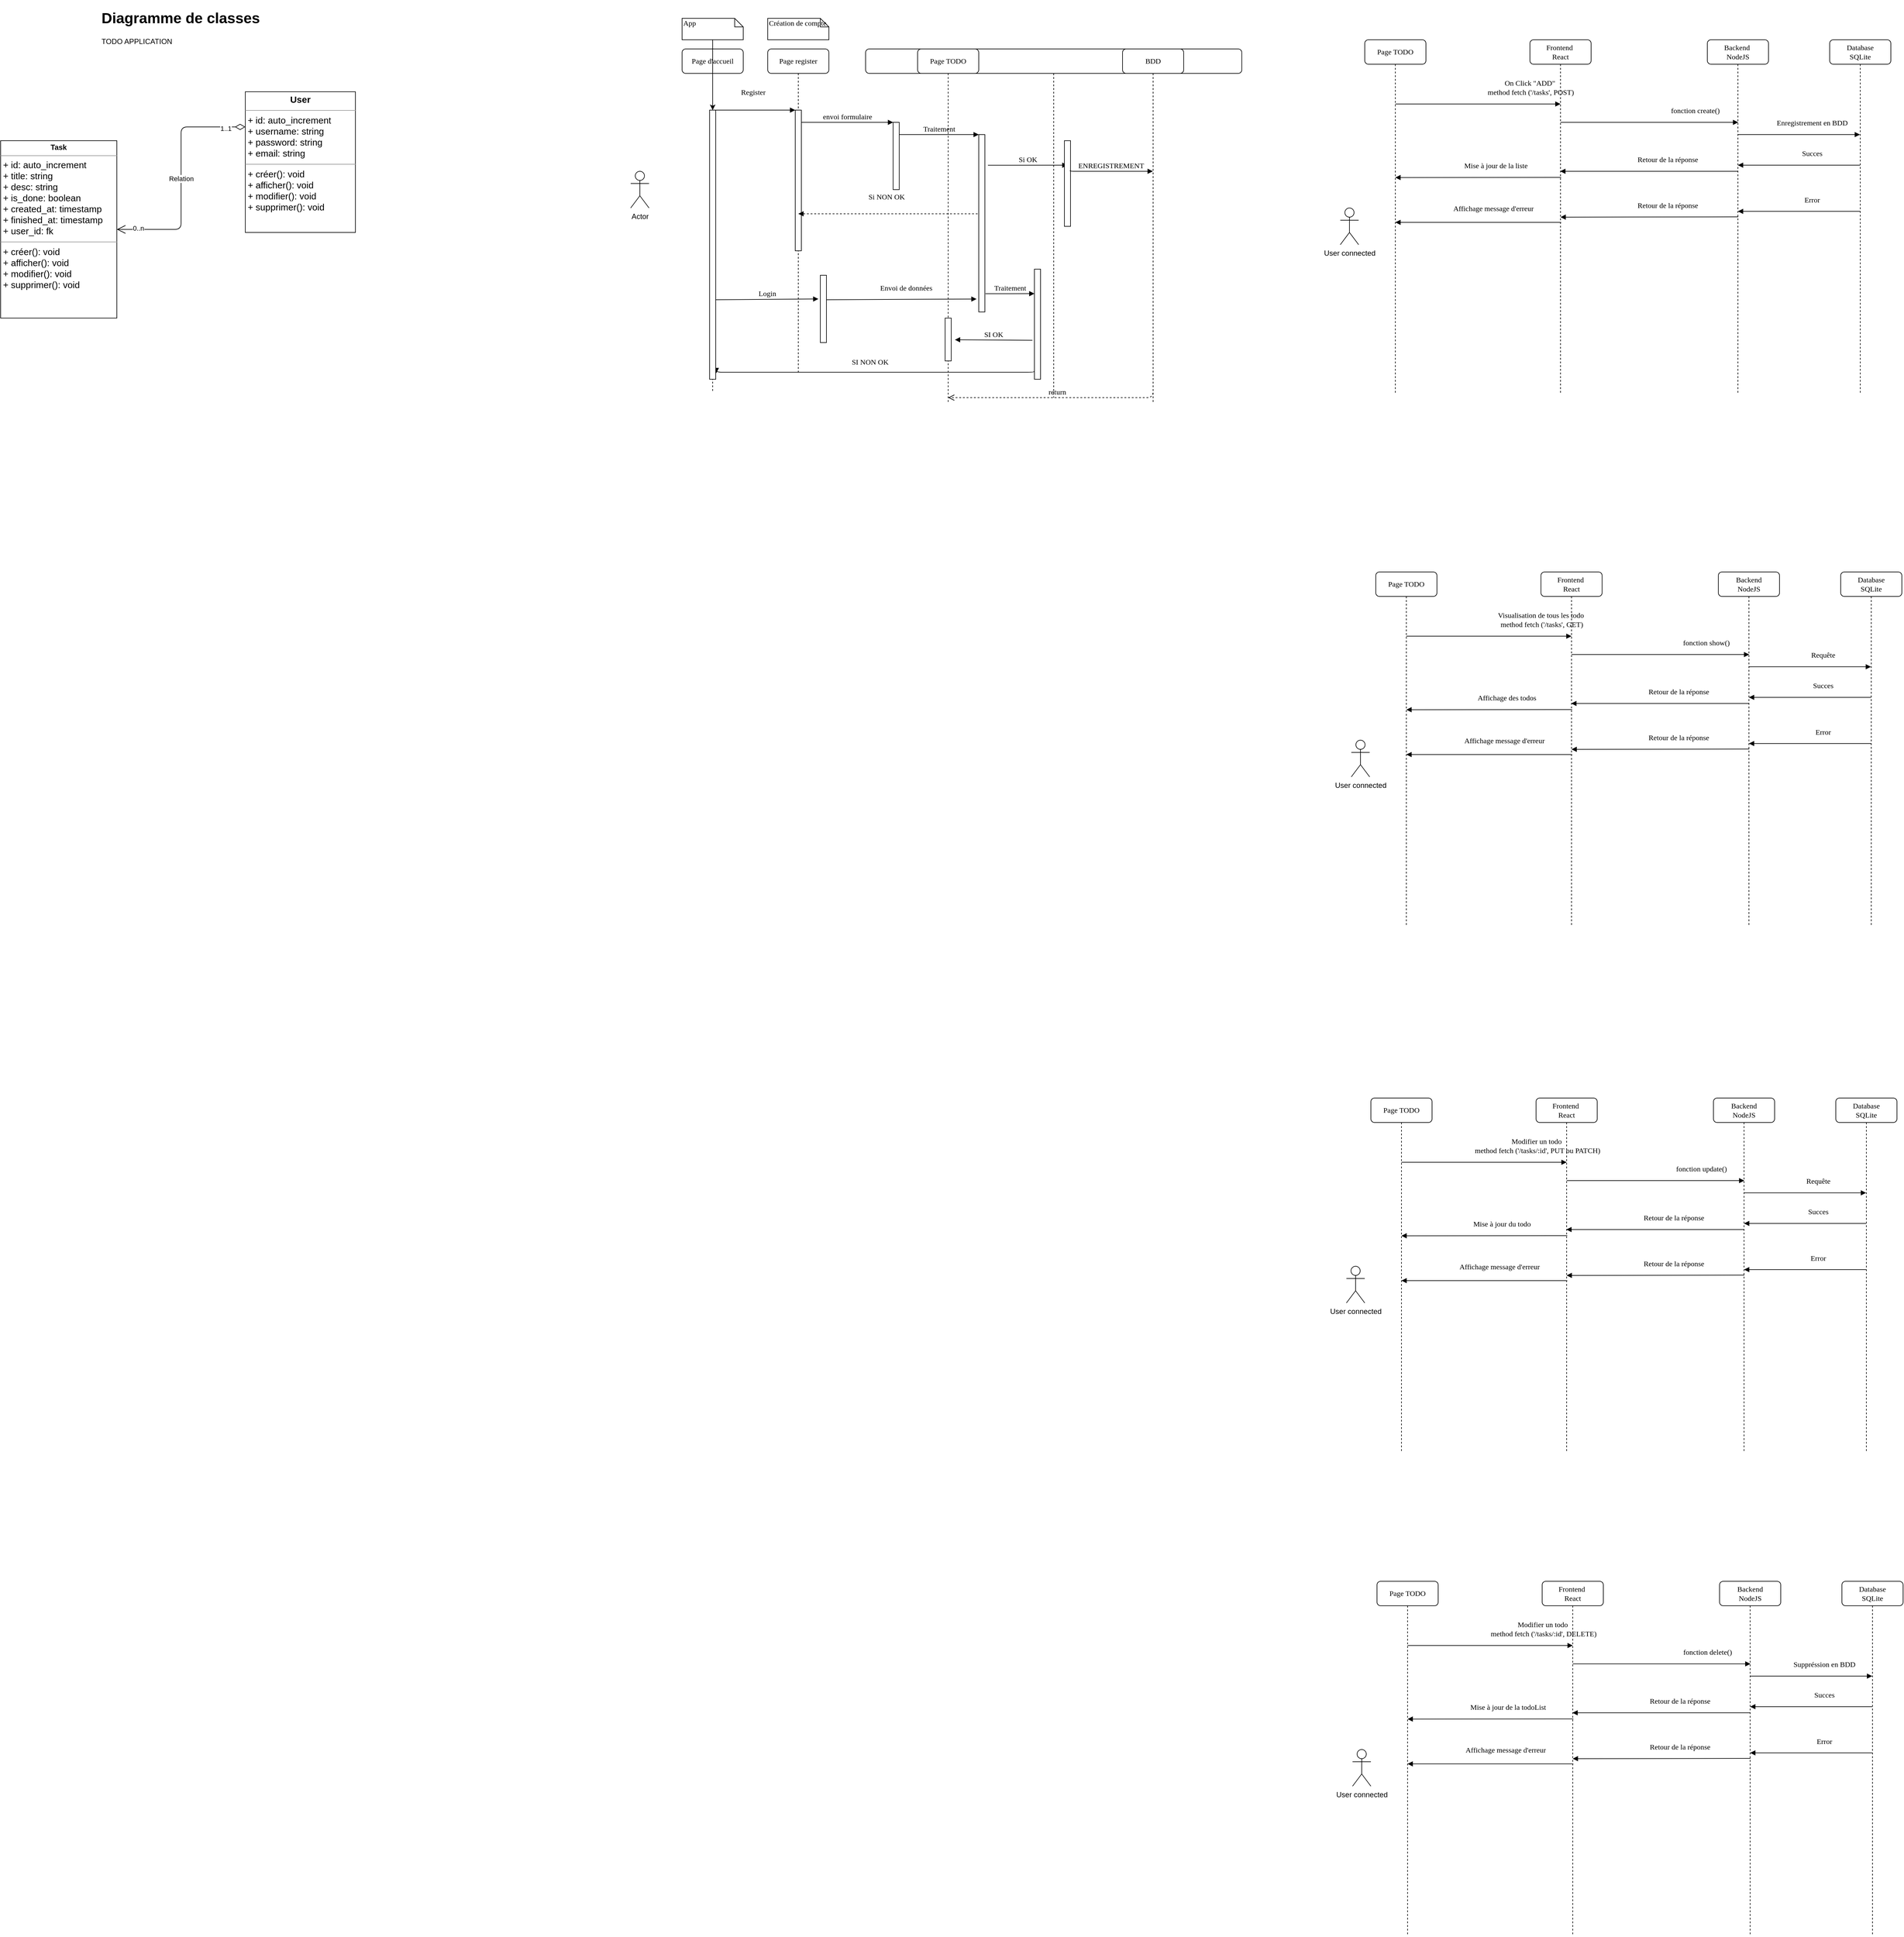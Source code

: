 <mxfile version="24.6.4" type="device">
  <diagram id="C5RBs43oDa-KdzZeNtuy" name="Page-1">
    <mxGraphModel dx="1485" dy="1099" grid="1" gridSize="10" guides="1" tooltips="1" connect="1" arrows="1" fold="1" page="1" pageScale="1" pageWidth="1169" pageHeight="827" math="0" shadow="0">
      <root>
        <mxCell id="WIyWlLk6GJQsqaUBKTNV-0" />
        <mxCell id="WIyWlLk6GJQsqaUBKTNV-1" parent="WIyWlLk6GJQsqaUBKTNV-0" />
        <mxCell id="wbRDAzE1RIUsLvNWZTxg-7" value="&lt;p style=&quot;margin: 0px ; margin-top: 4px ; text-align: center&quot;&gt;&lt;b&gt;Task&lt;/b&gt;&lt;/p&gt;&lt;hr size=&quot;1&quot;&gt;&lt;p style=&quot;margin: 0px 0px 0px 4px; font-size: 15px;&quot;&gt;&lt;font style=&quot;font-size: 15px;&quot;&gt;+ id: auto_increment&lt;/font&gt;&lt;/p&gt;&lt;p style=&quot;margin: 0px 0px 0px 4px; font-size: 15px;&quot;&gt;&lt;font style=&quot;font-size: 15px;&quot;&gt;+ title: string&lt;/font&gt;&lt;/p&gt;&lt;p style=&quot;margin: 0px 0px 0px 4px; font-size: 15px;&quot;&gt;&lt;font style=&quot;font-size: 15px;&quot;&gt;+ desc: string&lt;/font&gt;&lt;/p&gt;&lt;p style=&quot;margin: 0px 0px 0px 4px; font-size: 15px;&quot;&gt;&lt;font style=&quot;font-size: 15px;&quot;&gt;+ is_done: boolean&lt;/font&gt;&lt;/p&gt;&lt;p style=&quot;margin: 0px 0px 0px 4px; font-size: 15px;&quot;&gt;&lt;font style=&quot;font-size: 15px;&quot;&gt;+ created_at: timestamp&lt;/font&gt;&lt;/p&gt;&lt;p style=&quot;margin: 0px 0px 0px 4px; font-size: 15px;&quot;&gt;&lt;font style=&quot;font-size: 15px;&quot;&gt;+ finished_at: timestamp&lt;/font&gt;&lt;/p&gt;&lt;p style=&quot;margin: 0px 0px 0px 4px; font-size: 15px;&quot;&gt;&lt;font style=&quot;font-size: 15px;&quot;&gt;+ user_id: fk&amp;nbsp;&lt;/font&gt;&lt;/p&gt;&lt;hr style=&quot;font-size: 15px;&quot; size=&quot;1&quot;&gt;&lt;p style=&quot;margin: 0px 0px 0px 4px; font-size: 15px;&quot;&gt;&lt;font style=&quot;font-size: 15px;&quot;&gt;+ créer(): void&lt;/font&gt;&lt;/p&gt;&lt;p style=&quot;margin: 0px 0px 0px 4px; font-size: 15px;&quot;&gt;&lt;font style=&quot;font-size: 15px;&quot;&gt;+ afficher(): void&lt;/font&gt;&lt;/p&gt;&lt;p style=&quot;margin: 0px 0px 0px 4px; font-size: 15px;&quot;&gt;&lt;font style=&quot;font-size: 15px;&quot;&gt;+ modifier(): void&lt;/font&gt;&lt;/p&gt;&lt;p style=&quot;margin: 0px 0px 0px 4px; font-size: 15px;&quot;&gt;&lt;font style=&quot;font-size: 15px;&quot;&gt;+ supprimer(): void&lt;/font&gt;&lt;/p&gt;" style="verticalAlign=top;align=left;overflow=fill;fontSize=12;fontFamily=Helvetica;html=1;" parent="WIyWlLk6GJQsqaUBKTNV-1" vertex="1">
          <mxGeometry x="200" y="240" width="190" height="290" as="geometry" />
        </mxCell>
        <mxCell id="wbRDAzE1RIUsLvNWZTxg-8" value="&lt;p style=&quot;margin: 4px 0px 0px; text-align: center; font-size: 15px;&quot;&gt;&lt;b style=&quot;&quot;&gt;&lt;font style=&quot;font-size: 15px;&quot;&gt;User&lt;/font&gt;&lt;/b&gt;&lt;/p&gt;&lt;hr style=&quot;font-size: 15px;&quot; size=&quot;1&quot;&gt;&lt;p style=&quot;margin: 0px 0px 0px 4px; font-size: 15px;&quot;&gt;&lt;font style=&quot;font-size: 15px;&quot;&gt;+ id: auto_increment&lt;/font&gt;&lt;/p&gt;&lt;p style=&quot;margin: 0px 0px 0px 4px; font-size: 15px;&quot;&gt;&lt;font style=&quot;font-size: 15px;&quot;&gt;+ username: string&lt;/font&gt;&lt;/p&gt;&lt;p style=&quot;margin: 0px 0px 0px 4px; font-size: 15px;&quot;&gt;&lt;font style=&quot;font-size: 15px;&quot;&gt;+ password: string&lt;/font&gt;&lt;/p&gt;&lt;p style=&quot;margin: 0px 0px 0px 4px; font-size: 15px;&quot;&gt;&lt;font style=&quot;font-size: 15px;&quot;&gt;+ email: string&lt;/font&gt;&lt;/p&gt;&lt;hr style=&quot;font-size: 15px;&quot; size=&quot;1&quot;&gt;&lt;p style=&quot;margin: 0px 0px 0px 4px; font-size: 15px;&quot;&gt;&lt;font style=&quot;font-size: 15px;&quot;&gt;+ créer(): void&lt;/font&gt;&lt;/p&gt;&lt;p style=&quot;margin: 0px 0px 0px 4px; font-size: 15px;&quot;&gt;&lt;font style=&quot;font-size: 15px;&quot;&gt;+ afficher(): void&lt;/font&gt;&lt;/p&gt;&lt;p style=&quot;margin: 0px 0px 0px 4px; font-size: 15px;&quot;&gt;&lt;font style=&quot;font-size: 15px;&quot;&gt;+ modifier(): void&lt;/font&gt;&lt;/p&gt;&lt;p style=&quot;margin: 0px 0px 0px 4px; font-size: 15px;&quot;&gt;&lt;font style=&quot;font-size: 15px;&quot;&gt;+ supprimer(): void&lt;/font&gt;&lt;/p&gt;" style="verticalAlign=top;align=left;overflow=fill;fontSize=12;fontFamily=Helvetica;html=1;" parent="WIyWlLk6GJQsqaUBKTNV-1" vertex="1">
          <mxGeometry x="600" y="160" width="180" height="230" as="geometry" />
        </mxCell>
        <mxCell id="wbRDAzE1RIUsLvNWZTxg-13" value="Relation" style="endArrow=open;html=1;endSize=12;startArrow=diamondThin;startSize=14;startFill=0;edgeStyle=orthogonalEdgeStyle;entryX=1;entryY=0.5;entryDx=0;entryDy=0;exitX=0;exitY=0.25;exitDx=0;exitDy=0;" parent="WIyWlLk6GJQsqaUBKTNV-1" source="wbRDAzE1RIUsLvNWZTxg-8" target="wbRDAzE1RIUsLvNWZTxg-7" edge="1">
          <mxGeometry relative="1" as="geometry">
            <mxPoint x="560" y="370" as="sourcePoint" />
            <mxPoint x="400" y="370" as="targetPoint" />
          </mxGeometry>
        </mxCell>
        <mxCell id="wbRDAzE1RIUsLvNWZTxg-16" value="1..1" style="edgeLabel;html=1;align=center;verticalAlign=middle;resizable=0;points=[];" parent="wbRDAzE1RIUsLvNWZTxg-13" vertex="1" connectable="0">
          <mxGeometry x="-0.831" y="2" relative="1" as="geometry">
            <mxPoint as="offset" />
          </mxGeometry>
        </mxCell>
        <mxCell id="wbRDAzE1RIUsLvNWZTxg-18" value="0..n" style="edgeLabel;html=1;align=center;verticalAlign=middle;resizable=0;points=[];" parent="wbRDAzE1RIUsLvNWZTxg-13" vertex="1" connectable="0">
          <mxGeometry x="0.82" y="-2" relative="1" as="geometry">
            <mxPoint x="1" as="offset" />
          </mxGeometry>
        </mxCell>
        <mxCell id="wbRDAzE1RIUsLvNWZTxg-19" value="&lt;h1&gt;Diagramme de classes&lt;/h1&gt;&lt;div&gt;TODO APPLICATION&lt;/div&gt;" style="text;html=1;strokeColor=none;fillColor=none;spacing=5;spacingTop=-20;whiteSpace=wrap;overflow=hidden;rounded=0;" parent="WIyWlLk6GJQsqaUBKTNV-1" vertex="1">
          <mxGeometry x="360" y="20" width="320" height="120" as="geometry" />
        </mxCell>
        <mxCell id="bOofOLluuB5Por4DMkl8-38" value="Actor" style="shape=umlActor;verticalLabelPosition=bottom;verticalAlign=top;html=1;outlineConnect=0;" vertex="1" parent="WIyWlLk6GJQsqaUBKTNV-1">
          <mxGeometry x="1230" y="290" width="30" height="60" as="geometry" />
        </mxCell>
        <mxCell id="bOofOLluuB5Por4DMkl8-39" value="Page register" style="shape=umlLifeline;perimeter=lifelinePerimeter;whiteSpace=wrap;html=1;container=1;collapsible=0;recursiveResize=0;outlineConnect=0;rounded=1;shadow=0;comic=0;labelBackgroundColor=none;strokeWidth=1;fontFamily=Verdana;fontSize=12;align=center;" vertex="1" parent="WIyWlLk6GJQsqaUBKTNV-1">
          <mxGeometry x="1454" y="90" width="100" height="530" as="geometry" />
        </mxCell>
        <mxCell id="bOofOLluuB5Por4DMkl8-40" value="" style="html=1;points=[];perimeter=orthogonalPerimeter;rounded=0;shadow=0;comic=0;labelBackgroundColor=none;strokeWidth=1;fontFamily=Verdana;fontSize=12;align=center;" vertex="1" parent="bOofOLluuB5Por4DMkl8-39">
          <mxGeometry x="45" y="100" width="10" height="230" as="geometry" />
        </mxCell>
        <mxCell id="CUN27meOXo0ZbzrGyTi9-72" value="" style="html=1;points=[];perimeter=orthogonalPerimeter;rounded=0;shadow=0;comic=0;labelBackgroundColor=none;strokeWidth=1;fontFamily=Verdana;fontSize=12;align=center;" vertex="1" parent="bOofOLluuB5Por4DMkl8-39">
          <mxGeometry x="86" y="370" width="10" height="110" as="geometry" />
        </mxCell>
        <mxCell id="bOofOLluuB5Por4DMkl8-41" value="" style="shape=umlLifeline;perimeter=lifelinePerimeter;whiteSpace=wrap;html=1;container=1;collapsible=0;recursiveResize=0;outlineConnect=0;rounded=1;shadow=0;comic=0;labelBackgroundColor=none;strokeWidth=1;fontFamily=Verdana;fontSize=12;align=center;movable=1;resizable=1;rotatable=1;deletable=1;editable=1;locked=0;connectable=1;" vertex="1" parent="WIyWlLk6GJQsqaUBKTNV-1">
          <mxGeometry x="1614" y="90" width="615" height="570" as="geometry" />
        </mxCell>
        <mxCell id="bOofOLluuB5Por4DMkl8-42" value="" style="html=1;points=[];perimeter=orthogonalPerimeter;rounded=0;shadow=0;comic=0;labelBackgroundColor=none;strokeWidth=1;fontFamily=Verdana;fontSize=12;align=center;" vertex="1" parent="bOofOLluuB5Por4DMkl8-41">
          <mxGeometry x="45" y="120" width="10" height="110" as="geometry" />
        </mxCell>
        <mxCell id="bOofOLluuB5Por4DMkl8-55" value="Login" style="html=1;verticalAlign=bottom;endArrow=block;labelBackgroundColor=none;fontFamily=Verdana;fontSize=12;entryX=-0.314;entryY=0.352;entryDx=0;entryDy=0;entryPerimeter=0;" edge="1" parent="bOofOLluuB5Por4DMkl8-41" target="CUN27meOXo0ZbzrGyTi9-72">
          <mxGeometry relative="1" as="geometry">
            <mxPoint x="-245" y="410" as="sourcePoint" />
            <mxPoint x="-124" y="410" as="targetPoint" />
          </mxGeometry>
        </mxCell>
        <mxCell id="bOofOLluuB5Por4DMkl8-61" value="return" style="html=1;verticalAlign=bottom;endArrow=open;dashed=1;endSize=8;labelBackgroundColor=none;fontFamily=Verdana;fontSize=12;edgeStyle=elbowEdgeStyle;elbow=vertical;" edge="1" parent="bOofOLluuB5Por4DMkl8-41" target="bOofOLluuB5Por4DMkl8-43">
          <mxGeometry relative="1" as="geometry">
            <mxPoint x="-245" y="570" as="targetPoint" />
            <Array as="points">
              <mxPoint x="170" y="570" />
            </Array>
            <mxPoint x="470.0" y="550" as="sourcePoint" />
          </mxGeometry>
        </mxCell>
        <mxCell id="bOofOLluuB5Por4DMkl8-52" value="Si OK" style="html=1;verticalAlign=bottom;endArrow=block;entryX=0;entryY=0;labelBackgroundColor=none;fontFamily=Verdana;fontSize=12;edgeStyle=elbowEdgeStyle;elbow=vertical;" edge="1" parent="bOofOLluuB5Por4DMkl8-41">
          <mxGeometry relative="1" as="geometry">
            <mxPoint x="200" y="190.143" as="sourcePoint" />
            <mxPoint x="330" y="190.0" as="targetPoint" />
          </mxGeometry>
        </mxCell>
        <mxCell id="CUN27meOXo0ZbzrGyTi9-71" value="Si NON OK" style="html=1;verticalAlign=bottom;endArrow=none;entryX=0;entryY=0;labelBackgroundColor=none;fontFamily=Verdana;fontSize=12;edgeStyle=elbowEdgeStyle;elbow=vertical;endFill=0;startArrow=block;startFill=1;movable=1;resizable=1;rotatable=1;deletable=1;editable=1;locked=0;connectable=1;dashed=1;" edge="1" parent="bOofOLluuB5Por4DMkl8-41" source="bOofOLluuB5Por4DMkl8-39">
          <mxGeometry x="-0.06" y="19" relative="1" as="geometry">
            <mxPoint x="65" y="269.433" as="sourcePoint" />
            <mxPoint x="195" y="269.29" as="targetPoint" />
            <mxPoint as="offset" />
          </mxGeometry>
        </mxCell>
        <mxCell id="bOofOLluuB5Por4DMkl8-43" value="Page TODO" style="shape=umlLifeline;perimeter=lifelinePerimeter;whiteSpace=wrap;html=1;container=1;collapsible=0;recursiveResize=0;outlineConnect=0;rounded=1;shadow=0;comic=0;labelBackgroundColor=none;strokeWidth=1;fontFamily=Verdana;fontSize=12;align=center;" vertex="1" parent="bOofOLluuB5Por4DMkl8-41">
          <mxGeometry x="85" width="100" height="580" as="geometry" />
        </mxCell>
        <mxCell id="bOofOLluuB5Por4DMkl8-64" value="" style="html=1;points=[];perimeter=orthogonalPerimeter;rounded=0;shadow=0;comic=0;labelBackgroundColor=none;strokeWidth=1;fontFamily=Verdana;fontSize=12;align=center;" vertex="1" parent="bOofOLluuB5Por4DMkl8-43">
          <mxGeometry x="45" y="440" width="10" height="70" as="geometry" />
        </mxCell>
        <mxCell id="CUN27meOXo0ZbzrGyTi9-80" value="SI OK" style="html=1;verticalAlign=bottom;endArrow=none;labelBackgroundColor=none;fontFamily=Verdana;fontSize=12;entryX=-0.335;entryY=0.646;entryDx=0;entryDy=0;entryPerimeter=0;startArrow=block;startFill=1;endFill=0;" edge="1" parent="bOofOLluuB5Por4DMkl8-43" target="CUN27meOXo0ZbzrGyTi9-77">
          <mxGeometry relative="1" as="geometry">
            <mxPoint x="61" y="475.41" as="sourcePoint" />
            <mxPoint x="229" y="474.41" as="targetPoint" />
          </mxGeometry>
        </mxCell>
        <mxCell id="CUN27meOXo0ZbzrGyTi9-76" value="Traitement" style="html=1;verticalAlign=bottom;endArrow=block;labelBackgroundColor=none;fontFamily=Verdana;fontSize=12;edgeStyle=elbowEdgeStyle;elbow=vertical;" edge="1" parent="bOofOLluuB5Por4DMkl8-41">
          <mxGeometry relative="1" as="geometry">
            <mxPoint x="196" y="400.14" as="sourcePoint" />
            <mxPoint x="276" y="400" as="targetPoint" />
          </mxGeometry>
        </mxCell>
        <mxCell id="CUN27meOXo0ZbzrGyTi9-77" value="" style="html=1;points=[];perimeter=orthogonalPerimeter;rounded=0;shadow=0;comic=0;labelBackgroundColor=none;strokeWidth=1;fontFamily=Verdana;fontSize=12;align=center;" vertex="1" parent="bOofOLluuB5Por4DMkl8-41">
          <mxGeometry x="276" y="360" width="10" height="180" as="geometry" />
        </mxCell>
        <mxCell id="CUN27meOXo0ZbzrGyTi9-79" value="SI NON OK" style="html=1;verticalAlign=bottom;endArrow=none;labelBackgroundColor=none;fontFamily=Verdana;fontSize=12;edgeStyle=elbowEdgeStyle;elbow=vertical;startArrow=block;startFill=1;endFill=0;entryX=-0.1;entryY=0.927;entryDx=0;entryDy=0;entryPerimeter=0;" edge="1" parent="bOofOLluuB5Por4DMkl8-41" target="CUN27meOXo0ZbzrGyTi9-77">
          <mxGeometry x="-0.035" y="8" relative="1" as="geometry">
            <mxPoint x="-244" y="530" as="sourcePoint" />
            <mxPoint x="266.68" y="530.14" as="targetPoint" />
            <mxPoint as="offset" />
          </mxGeometry>
        </mxCell>
        <mxCell id="bOofOLluuB5Por4DMkl8-45" value="BDD" style="shape=umlLifeline;perimeter=lifelinePerimeter;whiteSpace=wrap;html=1;container=1;collapsible=0;recursiveResize=0;outlineConnect=0;rounded=1;shadow=0;comic=0;labelBackgroundColor=none;strokeWidth=1;fontFamily=Verdana;fontSize=12;align=center;" vertex="1" parent="WIyWlLk6GJQsqaUBKTNV-1">
          <mxGeometry x="2034" y="90" width="100" height="580" as="geometry" />
        </mxCell>
        <mxCell id="bOofOLluuB5Por4DMkl8-47" value="Page d&#39;accueil" style="shape=umlLifeline;perimeter=lifelinePerimeter;whiteSpace=wrap;html=1;container=1;collapsible=0;recursiveResize=0;outlineConnect=0;rounded=1;shadow=0;comic=0;labelBackgroundColor=none;strokeWidth=1;fontFamily=Verdana;fontSize=12;align=center;" vertex="1" parent="WIyWlLk6GJQsqaUBKTNV-1">
          <mxGeometry x="1314" y="90" width="100" height="560" as="geometry" />
        </mxCell>
        <mxCell id="bOofOLluuB5Por4DMkl8-48" value="" style="html=1;points=[];perimeter=orthogonalPerimeter;rounded=0;shadow=0;comic=0;labelBackgroundColor=none;strokeWidth=1;fontFamily=Verdana;fontSize=12;align=center;" vertex="1" parent="bOofOLluuB5Por4DMkl8-47">
          <mxGeometry x="45" y="100" width="10" height="440" as="geometry" />
        </mxCell>
        <mxCell id="bOofOLluuB5Por4DMkl8-49" value="" style="html=1;points=[];perimeter=orthogonalPerimeter;rounded=0;shadow=0;comic=0;labelBackgroundColor=none;strokeWidth=1;fontFamily=Verdana;fontSize=12;align=center;" vertex="1" parent="WIyWlLk6GJQsqaUBKTNV-1">
          <mxGeometry x="1799" y="230" width="10" height="290" as="geometry" />
        </mxCell>
        <mxCell id="bOofOLluuB5Por4DMkl8-50" value="Traitement" style="html=1;verticalAlign=bottom;endArrow=block;labelBackgroundColor=none;fontFamily=Verdana;fontSize=12;edgeStyle=elbowEdgeStyle;elbow=vertical;" edge="1" parent="WIyWlLk6GJQsqaUBKTNV-1" source="bOofOLluuB5Por4DMkl8-42" target="bOofOLluuB5Por4DMkl8-49">
          <mxGeometry relative="1" as="geometry">
            <mxPoint x="1724" y="230" as="sourcePoint" />
            <Array as="points">
              <mxPoint x="1674" y="230" />
            </Array>
          </mxGeometry>
        </mxCell>
        <mxCell id="bOofOLluuB5Por4DMkl8-51" value="" style="html=1;points=[];perimeter=orthogonalPerimeter;rounded=0;shadow=0;comic=0;labelBackgroundColor=none;strokeWidth=1;fontFamily=Verdana;fontSize=12;align=center;" vertex="1" parent="WIyWlLk6GJQsqaUBKTNV-1">
          <mxGeometry x="1939" y="240" width="10" height="140" as="geometry" />
        </mxCell>
        <mxCell id="bOofOLluuB5Por4DMkl8-62" value="Register" style="html=1;verticalAlign=bottom;endArrow=block;entryX=0;entryY=0;labelBackgroundColor=none;fontFamily=Verdana;fontSize=12;edgeStyle=elbowEdgeStyle;elbow=vertical;" edge="1" parent="WIyWlLk6GJQsqaUBKTNV-1" source="bOofOLluuB5Por4DMkl8-48" target="bOofOLluuB5Por4DMkl8-40">
          <mxGeometry x="-0.061" y="20" relative="1" as="geometry">
            <mxPoint x="1434" y="200" as="sourcePoint" />
            <mxPoint as="offset" />
          </mxGeometry>
        </mxCell>
        <mxCell id="bOofOLluuB5Por4DMkl8-63" value="envoi formulaire" style="html=1;verticalAlign=bottom;endArrow=block;entryX=0;entryY=0;labelBackgroundColor=none;fontFamily=Verdana;fontSize=12;edgeStyle=elbowEdgeStyle;elbow=vertical;" edge="1" parent="WIyWlLk6GJQsqaUBKTNV-1" source="bOofOLluuB5Por4DMkl8-40" target="bOofOLluuB5Por4DMkl8-42">
          <mxGeometry relative="1" as="geometry">
            <mxPoint x="1584" y="210" as="sourcePoint" />
          </mxGeometry>
        </mxCell>
        <mxCell id="bOofOLluuB5Por4DMkl8-77" value="" style="edgeStyle=orthogonalEdgeStyle;rounded=0;orthogonalLoop=1;jettySize=auto;html=1;" edge="1" parent="WIyWlLk6GJQsqaUBKTNV-1" source="bOofOLluuB5Por4DMkl8-69" target="bOofOLluuB5Por4DMkl8-48">
          <mxGeometry relative="1" as="geometry" />
        </mxCell>
        <mxCell id="bOofOLluuB5Por4DMkl8-69" value="App" style="shape=note;whiteSpace=wrap;html=1;size=14;verticalAlign=top;align=left;spacingTop=-6;rounded=0;shadow=0;comic=0;labelBackgroundColor=none;strokeWidth=1;fontFamily=Verdana;fontSize=12" vertex="1" parent="WIyWlLk6GJQsqaUBKTNV-1">
          <mxGeometry x="1314" y="40" width="100" height="35" as="geometry" />
        </mxCell>
        <mxCell id="bOofOLluuB5Por4DMkl8-70" value="Création de compte" style="shape=note;whiteSpace=wrap;html=1;size=14;verticalAlign=top;align=left;spacingTop=-6;rounded=0;shadow=0;comic=0;labelBackgroundColor=none;strokeWidth=1;fontFamily=Verdana;fontSize=12" vertex="1" parent="WIyWlLk6GJQsqaUBKTNV-1">
          <mxGeometry x="1454" y="40" width="100" height="35" as="geometry" />
        </mxCell>
        <mxCell id="CUN27meOXo0ZbzrGyTi9-0" value="User connected" style="shape=umlActor;verticalLabelPosition=bottom;verticalAlign=top;html=1;outlineConnect=0;" vertex="1" parent="WIyWlLk6GJQsqaUBKTNV-1">
          <mxGeometry x="2390" y="350" width="30" height="60" as="geometry" />
        </mxCell>
        <mxCell id="CUN27meOXo0ZbzrGyTi9-1" value="Page TODO" style="shape=umlLifeline;perimeter=lifelinePerimeter;whiteSpace=wrap;html=1;container=1;collapsible=0;recursiveResize=0;outlineConnect=0;rounded=1;shadow=0;comic=0;labelBackgroundColor=none;strokeWidth=1;fontFamily=Verdana;fontSize=12;align=center;" vertex="1" parent="WIyWlLk6GJQsqaUBKTNV-1">
          <mxGeometry x="2430" y="75" width="100" height="580" as="geometry" />
        </mxCell>
        <mxCell id="CUN27meOXo0ZbzrGyTi9-4" value="On Click &quot;ADD&quot;&amp;nbsp;&lt;div&gt;method fetch (&#39;/tasks&#39;, POST)&lt;br&gt;&lt;/div&gt;" style="html=1;verticalAlign=bottom;endArrow=block;labelBackgroundColor=none;fontFamily=Verdana;fontSize=12;edgeStyle=elbowEdgeStyle;elbow=vertical;" edge="1" parent="WIyWlLk6GJQsqaUBKTNV-1" source="CUN27meOXo0ZbzrGyTi9-1">
          <mxGeometry x="0.63" y="10" relative="1" as="geometry">
            <mxPoint x="2520" y="180" as="sourcePoint" />
            <mxPoint x="2750" y="180" as="targetPoint" />
            <mxPoint x="1" as="offset" />
          </mxGeometry>
        </mxCell>
        <mxCell id="CUN27meOXo0ZbzrGyTi9-5" value="Frontend&amp;nbsp;&lt;div&gt;React&lt;/div&gt;" style="shape=umlLifeline;perimeter=lifelinePerimeter;whiteSpace=wrap;html=1;container=1;collapsible=0;recursiveResize=0;outlineConnect=0;rounded=1;shadow=0;comic=0;labelBackgroundColor=none;strokeWidth=1;fontFamily=Verdana;fontSize=12;align=center;" vertex="1" parent="WIyWlLk6GJQsqaUBKTNV-1">
          <mxGeometry x="2700" y="75" width="100" height="580" as="geometry" />
        </mxCell>
        <mxCell id="CUN27meOXo0ZbzrGyTi9-6" value="Backend&amp;nbsp;&lt;div&gt;NodeJS&lt;/div&gt;" style="shape=umlLifeline;perimeter=lifelinePerimeter;whiteSpace=wrap;html=1;container=1;collapsible=0;recursiveResize=0;outlineConnect=0;rounded=1;shadow=0;comic=0;labelBackgroundColor=none;strokeWidth=1;fontFamily=Verdana;fontSize=12;align=center;" vertex="1" parent="WIyWlLk6GJQsqaUBKTNV-1">
          <mxGeometry x="2990" y="75" width="100" height="580" as="geometry" />
        </mxCell>
        <mxCell id="CUN27meOXo0ZbzrGyTi9-9" value="fonction create()" style="html=1;verticalAlign=bottom;endArrow=block;labelBackgroundColor=none;fontFamily=Verdana;fontSize=12;edgeStyle=elbowEdgeStyle;elbow=vertical;" edge="1" parent="WIyWlLk6GJQsqaUBKTNV-1" source="CUN27meOXo0ZbzrGyTi9-5">
          <mxGeometry x="0.515" y="10" relative="1" as="geometry">
            <mxPoint x="2770.5" y="210" as="sourcePoint" />
            <mxPoint x="3040.5" y="210" as="targetPoint" />
            <mxPoint as="offset" />
          </mxGeometry>
        </mxCell>
        <mxCell id="CUN27meOXo0ZbzrGyTi9-10" value="Database&lt;div&gt;SQLite&lt;/div&gt;" style="shape=umlLifeline;perimeter=lifelinePerimeter;whiteSpace=wrap;html=1;container=1;collapsible=0;recursiveResize=0;outlineConnect=0;rounded=1;shadow=0;comic=0;labelBackgroundColor=none;strokeWidth=1;fontFamily=Verdana;fontSize=12;align=center;" vertex="1" parent="WIyWlLk6GJQsqaUBKTNV-1">
          <mxGeometry x="3190" y="75" width="100" height="580" as="geometry" />
        </mxCell>
        <mxCell id="CUN27meOXo0ZbzrGyTi9-12" value="Enregistrement en BDD" style="html=1;verticalAlign=bottom;endArrow=block;labelBackgroundColor=none;fontFamily=Verdana;fontSize=12;edgeStyle=elbowEdgeStyle;elbow=vertical;" edge="1" parent="WIyWlLk6GJQsqaUBKTNV-1" target="CUN27meOXo0ZbzrGyTi9-10">
          <mxGeometry x="0.201" y="10" relative="1" as="geometry">
            <mxPoint x="3040.5" y="230" as="sourcePoint" />
            <mxPoint x="3230" y="230" as="targetPoint" />
            <mxPoint x="1" as="offset" />
          </mxGeometry>
        </mxCell>
        <mxCell id="CUN27meOXo0ZbzrGyTi9-13" value="Succes" style="html=1;verticalAlign=bottom;endArrow=none;labelBackgroundColor=none;fontFamily=Verdana;fontSize=12;edgeStyle=elbowEdgeStyle;elbow=vertical;endFill=0;startArrow=block;startFill=1;" edge="1" parent="WIyWlLk6GJQsqaUBKTNV-1" source="CUN27meOXo0ZbzrGyTi9-6" target="CUN27meOXo0ZbzrGyTi9-10">
          <mxGeometry x="0.201" y="10" relative="1" as="geometry">
            <mxPoint x="3050" y="280" as="sourcePoint" />
            <mxPoint x="3240" y="230" as="targetPoint" />
            <mxPoint x="1" as="offset" />
            <Array as="points">
              <mxPoint x="3115" y="280" />
            </Array>
          </mxGeometry>
        </mxCell>
        <mxCell id="CUN27meOXo0ZbzrGyTi9-14" value="Retour de la réponse" style="html=1;verticalAlign=bottom;endArrow=none;labelBackgroundColor=none;fontFamily=Verdana;fontSize=12;edgeStyle=elbowEdgeStyle;elbow=vertical;endFill=0;startArrow=block;startFill=1;" edge="1" parent="WIyWlLk6GJQsqaUBKTNV-1">
          <mxGeometry x="0.201" y="10" relative="1" as="geometry">
            <mxPoint x="2749.5" y="290" as="sourcePoint" />
            <mxPoint x="3040.5" y="290" as="targetPoint" />
            <mxPoint x="1" as="offset" />
            <Array as="points">
              <mxPoint x="2915.5" y="290" />
            </Array>
          </mxGeometry>
        </mxCell>
        <mxCell id="CUN27meOXo0ZbzrGyTi9-15" value="Mise à jour de la liste" style="html=1;verticalAlign=bottom;endArrow=none;labelBackgroundColor=none;fontFamily=Verdana;fontSize=12;edgeStyle=elbowEdgeStyle;elbow=vertical;endFill=0;startArrow=block;startFill=1;exitX=0.5;exitY=0.44;exitDx=0;exitDy=0;exitPerimeter=0;" edge="1" parent="WIyWlLk6GJQsqaUBKTNV-1">
          <mxGeometry x="0.201" y="10" relative="1" as="geometry">
            <mxPoint x="2480" y="300.2" as="sourcePoint" />
            <mxPoint x="2751" y="300" as="targetPoint" />
            <mxPoint x="1" as="offset" />
            <Array as="points">
              <mxPoint x="2626" y="300" />
            </Array>
          </mxGeometry>
        </mxCell>
        <mxCell id="CUN27meOXo0ZbzrGyTi9-16" value="Error" style="html=1;verticalAlign=bottom;endArrow=none;labelBackgroundColor=none;fontFamily=Verdana;fontSize=12;edgeStyle=elbowEdgeStyle;elbow=vertical;endFill=0;startArrow=block;startFill=1;" edge="1" parent="WIyWlLk6GJQsqaUBKTNV-1">
          <mxGeometry x="0.201" y="10" relative="1" as="geometry">
            <mxPoint x="3040" y="355.5" as="sourcePoint" />
            <mxPoint x="3240" y="355.5" as="targetPoint" />
            <mxPoint x="1" as="offset" />
            <Array as="points">
              <mxPoint x="3115" y="355.5" />
            </Array>
          </mxGeometry>
        </mxCell>
        <mxCell id="CUN27meOXo0ZbzrGyTi9-17" value="Retour de la réponse" style="html=1;verticalAlign=bottom;endArrow=none;labelBackgroundColor=none;fontFamily=Verdana;fontSize=12;edgeStyle=elbowEdgeStyle;elbow=vertical;endFill=0;startArrow=block;startFill=1;" edge="1" parent="WIyWlLk6GJQsqaUBKTNV-1">
          <mxGeometry x="0.201" y="10" relative="1" as="geometry">
            <mxPoint x="2750" y="365" as="sourcePoint" />
            <mxPoint x="3040.5" y="364.5" as="targetPoint" />
            <mxPoint x="1" as="offset" />
            <Array as="points">
              <mxPoint x="2915.5" y="364.5" />
            </Array>
          </mxGeometry>
        </mxCell>
        <mxCell id="CUN27meOXo0ZbzrGyTi9-18" value="Affichage message d&#39;erreur" style="html=1;verticalAlign=bottom;endArrow=none;labelBackgroundColor=none;fontFamily=Verdana;fontSize=12;edgeStyle=elbowEdgeStyle;elbow=vertical;endFill=0;startArrow=block;startFill=1;exitX=0.5;exitY=0.44;exitDx=0;exitDy=0;exitPerimeter=0;" edge="1" parent="WIyWlLk6GJQsqaUBKTNV-1">
          <mxGeometry x="0.181" y="15" relative="1" as="geometry">
            <mxPoint x="2480" y="373.5" as="sourcePoint" />
            <mxPoint x="2751" y="373.5" as="targetPoint" />
            <mxPoint y="1" as="offset" />
            <Array as="points">
              <mxPoint x="2626" y="373.5" />
            </Array>
          </mxGeometry>
        </mxCell>
        <mxCell id="CUN27meOXo0ZbzrGyTi9-19" value="User connected" style="shape=umlActor;verticalLabelPosition=bottom;verticalAlign=top;html=1;outlineConnect=0;" vertex="1" parent="WIyWlLk6GJQsqaUBKTNV-1">
          <mxGeometry x="2408" y="1220" width="30" height="60" as="geometry" />
        </mxCell>
        <mxCell id="CUN27meOXo0ZbzrGyTi9-20" value="Page TODO" style="shape=umlLifeline;perimeter=lifelinePerimeter;whiteSpace=wrap;html=1;container=1;collapsible=0;recursiveResize=0;outlineConnect=0;rounded=1;shadow=0;comic=0;labelBackgroundColor=none;strokeWidth=1;fontFamily=Verdana;fontSize=12;align=center;" vertex="1" parent="WIyWlLk6GJQsqaUBKTNV-1">
          <mxGeometry x="2448" y="945" width="100" height="580" as="geometry" />
        </mxCell>
        <mxCell id="CUN27meOXo0ZbzrGyTi9-21" value="Visualisation de tous les todo&amp;nbsp;&lt;div&gt;method fetch (&#39;/tasks&#39;, GET)&lt;br&gt;&lt;/div&gt;" style="html=1;verticalAlign=bottom;endArrow=block;labelBackgroundColor=none;fontFamily=Verdana;fontSize=12;edgeStyle=elbowEdgeStyle;elbow=vertical;" edge="1" parent="WIyWlLk6GJQsqaUBKTNV-1" source="CUN27meOXo0ZbzrGyTi9-20">
          <mxGeometry x="0.63" y="10" relative="1" as="geometry">
            <mxPoint x="2538" y="1050" as="sourcePoint" />
            <mxPoint x="2768" y="1050" as="targetPoint" />
            <mxPoint x="1" as="offset" />
          </mxGeometry>
        </mxCell>
        <mxCell id="CUN27meOXo0ZbzrGyTi9-22" value="Frontend&amp;nbsp;&lt;div&gt;React&lt;/div&gt;" style="shape=umlLifeline;perimeter=lifelinePerimeter;whiteSpace=wrap;html=1;container=1;collapsible=0;recursiveResize=0;outlineConnect=0;rounded=1;shadow=0;comic=0;labelBackgroundColor=none;strokeWidth=1;fontFamily=Verdana;fontSize=12;align=center;" vertex="1" parent="WIyWlLk6GJQsqaUBKTNV-1">
          <mxGeometry x="2718" y="945" width="100" height="580" as="geometry" />
        </mxCell>
        <mxCell id="CUN27meOXo0ZbzrGyTi9-23" value="Backend&lt;div&gt;NodeJS&lt;/div&gt;" style="shape=umlLifeline;perimeter=lifelinePerimeter;whiteSpace=wrap;html=1;container=1;collapsible=0;recursiveResize=0;outlineConnect=0;rounded=1;shadow=0;comic=0;labelBackgroundColor=none;strokeWidth=1;fontFamily=Verdana;fontSize=12;align=center;" vertex="1" parent="WIyWlLk6GJQsqaUBKTNV-1">
          <mxGeometry x="3008" y="945" width="100" height="580" as="geometry" />
        </mxCell>
        <mxCell id="CUN27meOXo0ZbzrGyTi9-26" value="fonction show()" style="html=1;verticalAlign=bottom;endArrow=block;labelBackgroundColor=none;fontFamily=Verdana;fontSize=12;edgeStyle=elbowEdgeStyle;elbow=vertical;" edge="1" parent="WIyWlLk6GJQsqaUBKTNV-1" source="CUN27meOXo0ZbzrGyTi9-22">
          <mxGeometry x="0.515" y="10" relative="1" as="geometry">
            <mxPoint x="2788.5" y="1080" as="sourcePoint" />
            <mxPoint x="3058.5" y="1080" as="targetPoint" />
            <mxPoint as="offset" />
          </mxGeometry>
        </mxCell>
        <mxCell id="CUN27meOXo0ZbzrGyTi9-27" value="Database&lt;div&gt;SQLite&lt;/div&gt;" style="shape=umlLifeline;perimeter=lifelinePerimeter;whiteSpace=wrap;html=1;container=1;collapsible=0;recursiveResize=0;outlineConnect=0;rounded=1;shadow=0;comic=0;labelBackgroundColor=none;strokeWidth=1;fontFamily=Verdana;fontSize=12;align=center;" vertex="1" parent="WIyWlLk6GJQsqaUBKTNV-1">
          <mxGeometry x="3208" y="945" width="100" height="580" as="geometry" />
        </mxCell>
        <mxCell id="CUN27meOXo0ZbzrGyTi9-29" value="Requête" style="html=1;verticalAlign=bottom;endArrow=block;labelBackgroundColor=none;fontFamily=Verdana;fontSize=12;edgeStyle=elbowEdgeStyle;elbow=vertical;" edge="1" parent="WIyWlLk6GJQsqaUBKTNV-1" target="CUN27meOXo0ZbzrGyTi9-27">
          <mxGeometry x="0.201" y="10" relative="1" as="geometry">
            <mxPoint x="3058.5" y="1100" as="sourcePoint" />
            <mxPoint x="3248" y="1100" as="targetPoint" />
            <mxPoint x="1" as="offset" />
          </mxGeometry>
        </mxCell>
        <mxCell id="CUN27meOXo0ZbzrGyTi9-30" value="Succes" style="html=1;verticalAlign=bottom;endArrow=none;labelBackgroundColor=none;fontFamily=Verdana;fontSize=12;edgeStyle=elbowEdgeStyle;elbow=vertical;endFill=0;startArrow=block;startFill=1;" edge="1" parent="WIyWlLk6GJQsqaUBKTNV-1" source="CUN27meOXo0ZbzrGyTi9-23" target="CUN27meOXo0ZbzrGyTi9-27">
          <mxGeometry x="0.201" y="10" relative="1" as="geometry">
            <mxPoint x="3068" y="1150" as="sourcePoint" />
            <mxPoint x="3258" y="1100" as="targetPoint" />
            <mxPoint x="1" as="offset" />
            <Array as="points">
              <mxPoint x="3133" y="1150" />
            </Array>
          </mxGeometry>
        </mxCell>
        <mxCell id="CUN27meOXo0ZbzrGyTi9-31" value="Retour de la réponse" style="html=1;verticalAlign=bottom;endArrow=none;labelBackgroundColor=none;fontFamily=Verdana;fontSize=12;edgeStyle=elbowEdgeStyle;elbow=vertical;endFill=0;startArrow=block;startFill=1;" edge="1" parent="WIyWlLk6GJQsqaUBKTNV-1">
          <mxGeometry x="0.201" y="10" relative="1" as="geometry">
            <mxPoint x="2767.5" y="1160" as="sourcePoint" />
            <mxPoint x="3058.5" y="1160" as="targetPoint" />
            <mxPoint x="1" as="offset" />
            <Array as="points">
              <mxPoint x="2933.5" y="1160" />
            </Array>
          </mxGeometry>
        </mxCell>
        <mxCell id="CUN27meOXo0ZbzrGyTi9-32" value="Affichage des todos" style="html=1;verticalAlign=bottom;endArrow=none;labelBackgroundColor=none;fontFamily=Verdana;fontSize=12;edgeStyle=elbowEdgeStyle;elbow=vertical;endFill=0;startArrow=block;startFill=1;exitX=0.5;exitY=0.44;exitDx=0;exitDy=0;exitPerimeter=0;" edge="1" parent="WIyWlLk6GJQsqaUBKTNV-1">
          <mxGeometry x="0.201" y="10" relative="1" as="geometry">
            <mxPoint x="2498" y="1170.2" as="sourcePoint" />
            <mxPoint x="2769" y="1170" as="targetPoint" />
            <mxPoint x="1" as="offset" />
            <Array as="points">
              <mxPoint x="2644" y="1170" />
            </Array>
          </mxGeometry>
        </mxCell>
        <mxCell id="CUN27meOXo0ZbzrGyTi9-33" value="Error" style="html=1;verticalAlign=bottom;endArrow=none;labelBackgroundColor=none;fontFamily=Verdana;fontSize=12;edgeStyle=elbowEdgeStyle;elbow=vertical;endFill=0;startArrow=block;startFill=1;" edge="1" parent="WIyWlLk6GJQsqaUBKTNV-1">
          <mxGeometry x="0.201" y="10" relative="1" as="geometry">
            <mxPoint x="3058" y="1225.5" as="sourcePoint" />
            <mxPoint x="3258" y="1225.5" as="targetPoint" />
            <mxPoint x="1" as="offset" />
            <Array as="points">
              <mxPoint x="3133" y="1225.5" />
            </Array>
          </mxGeometry>
        </mxCell>
        <mxCell id="CUN27meOXo0ZbzrGyTi9-34" value="Retour de la réponse" style="html=1;verticalAlign=bottom;endArrow=none;labelBackgroundColor=none;fontFamily=Verdana;fontSize=12;edgeStyle=elbowEdgeStyle;elbow=vertical;endFill=0;startArrow=block;startFill=1;" edge="1" parent="WIyWlLk6GJQsqaUBKTNV-1">
          <mxGeometry x="0.201" y="10" relative="1" as="geometry">
            <mxPoint x="2768" y="1235" as="sourcePoint" />
            <mxPoint x="3058.5" y="1234.5" as="targetPoint" />
            <mxPoint x="1" as="offset" />
            <Array as="points">
              <mxPoint x="2933.5" y="1234.5" />
            </Array>
          </mxGeometry>
        </mxCell>
        <mxCell id="CUN27meOXo0ZbzrGyTi9-35" value="Affichage message d&#39;erreur" style="html=1;verticalAlign=bottom;endArrow=none;labelBackgroundColor=none;fontFamily=Verdana;fontSize=12;edgeStyle=elbowEdgeStyle;elbow=vertical;endFill=0;startArrow=block;startFill=1;exitX=0.5;exitY=0.44;exitDx=0;exitDy=0;exitPerimeter=0;" edge="1" parent="WIyWlLk6GJQsqaUBKTNV-1">
          <mxGeometry x="0.181" y="15" relative="1" as="geometry">
            <mxPoint x="2498" y="1243.5" as="sourcePoint" />
            <mxPoint x="2769" y="1243.5" as="targetPoint" />
            <mxPoint y="1" as="offset" />
            <Array as="points">
              <mxPoint x="2644" y="1243.5" />
            </Array>
          </mxGeometry>
        </mxCell>
        <mxCell id="CUN27meOXo0ZbzrGyTi9-36" value="User connected" style="shape=umlActor;verticalLabelPosition=bottom;verticalAlign=top;html=1;outlineConnect=0;" vertex="1" parent="WIyWlLk6GJQsqaUBKTNV-1">
          <mxGeometry x="2400" y="2080" width="30" height="60" as="geometry" />
        </mxCell>
        <mxCell id="CUN27meOXo0ZbzrGyTi9-37" value="Page TODO" style="shape=umlLifeline;perimeter=lifelinePerimeter;whiteSpace=wrap;html=1;container=1;collapsible=0;recursiveResize=0;outlineConnect=0;rounded=1;shadow=0;comic=0;labelBackgroundColor=none;strokeWidth=1;fontFamily=Verdana;fontSize=12;align=center;" vertex="1" parent="WIyWlLk6GJQsqaUBKTNV-1">
          <mxGeometry x="2440" y="1805" width="100" height="580" as="geometry" />
        </mxCell>
        <mxCell id="CUN27meOXo0ZbzrGyTi9-38" value="Modifier un todo&amp;nbsp;&lt;div&gt;method fetch (&#39;/tasks/:id&#39;, PUT ou PATCH)&lt;br&gt;&lt;/div&gt;" style="html=1;verticalAlign=bottom;endArrow=block;labelBackgroundColor=none;fontFamily=Verdana;fontSize=12;edgeStyle=elbowEdgeStyle;elbow=vertical;" edge="1" parent="WIyWlLk6GJQsqaUBKTNV-1" source="CUN27meOXo0ZbzrGyTi9-37">
          <mxGeometry x="0.639" y="10" relative="1" as="geometry">
            <mxPoint x="2530" y="1910" as="sourcePoint" />
            <mxPoint x="2760" y="1910" as="targetPoint" />
            <mxPoint as="offset" />
          </mxGeometry>
        </mxCell>
        <mxCell id="CUN27meOXo0ZbzrGyTi9-39" value="Frontend&amp;nbsp;&lt;div&gt;React&lt;/div&gt;" style="shape=umlLifeline;perimeter=lifelinePerimeter;whiteSpace=wrap;html=1;container=1;collapsible=0;recursiveResize=0;outlineConnect=0;rounded=1;shadow=0;comic=0;labelBackgroundColor=none;strokeWidth=1;fontFamily=Verdana;fontSize=12;align=center;" vertex="1" parent="WIyWlLk6GJQsqaUBKTNV-1">
          <mxGeometry x="2710" y="1805" width="100" height="580" as="geometry" />
        </mxCell>
        <mxCell id="CUN27meOXo0ZbzrGyTi9-40" value="Backend&lt;div&gt;NodeJS&lt;/div&gt;" style="shape=umlLifeline;perimeter=lifelinePerimeter;whiteSpace=wrap;html=1;container=1;collapsible=0;recursiveResize=0;outlineConnect=0;rounded=1;shadow=0;comic=0;labelBackgroundColor=none;strokeWidth=1;fontFamily=Verdana;fontSize=12;align=center;" vertex="1" parent="WIyWlLk6GJQsqaUBKTNV-1">
          <mxGeometry x="3000" y="1805" width="100" height="580" as="geometry" />
        </mxCell>
        <mxCell id="CUN27meOXo0ZbzrGyTi9-43" value="fonction update()" style="html=1;verticalAlign=bottom;endArrow=block;labelBackgroundColor=none;fontFamily=Verdana;fontSize=12;edgeStyle=elbowEdgeStyle;elbow=vertical;" edge="1" parent="WIyWlLk6GJQsqaUBKTNV-1" source="CUN27meOXo0ZbzrGyTi9-39">
          <mxGeometry x="0.515" y="10" relative="1" as="geometry">
            <mxPoint x="2780.5" y="1940" as="sourcePoint" />
            <mxPoint x="3050.5" y="1940" as="targetPoint" />
            <mxPoint as="offset" />
          </mxGeometry>
        </mxCell>
        <mxCell id="CUN27meOXo0ZbzrGyTi9-44" value="Database&lt;div&gt;SQLite&lt;/div&gt;" style="shape=umlLifeline;perimeter=lifelinePerimeter;whiteSpace=wrap;html=1;container=1;collapsible=0;recursiveResize=0;outlineConnect=0;rounded=1;shadow=0;comic=0;labelBackgroundColor=none;strokeWidth=1;fontFamily=Verdana;fontSize=12;align=center;" vertex="1" parent="WIyWlLk6GJQsqaUBKTNV-1">
          <mxGeometry x="3200" y="1805" width="100" height="580" as="geometry" />
        </mxCell>
        <mxCell id="CUN27meOXo0ZbzrGyTi9-46" value="Requête" style="html=1;verticalAlign=bottom;endArrow=block;labelBackgroundColor=none;fontFamily=Verdana;fontSize=12;edgeStyle=elbowEdgeStyle;elbow=vertical;" edge="1" parent="WIyWlLk6GJQsqaUBKTNV-1" target="CUN27meOXo0ZbzrGyTi9-44">
          <mxGeometry x="0.201" y="10" relative="1" as="geometry">
            <mxPoint x="3050.5" y="1960" as="sourcePoint" />
            <mxPoint x="3240" y="1960" as="targetPoint" />
            <mxPoint x="1" as="offset" />
          </mxGeometry>
        </mxCell>
        <mxCell id="CUN27meOXo0ZbzrGyTi9-47" value="Succes" style="html=1;verticalAlign=bottom;endArrow=none;labelBackgroundColor=none;fontFamily=Verdana;fontSize=12;edgeStyle=elbowEdgeStyle;elbow=vertical;endFill=0;startArrow=block;startFill=1;" edge="1" parent="WIyWlLk6GJQsqaUBKTNV-1" source="CUN27meOXo0ZbzrGyTi9-40" target="CUN27meOXo0ZbzrGyTi9-44">
          <mxGeometry x="0.201" y="10" relative="1" as="geometry">
            <mxPoint x="3060" y="2010" as="sourcePoint" />
            <mxPoint x="3250" y="1960" as="targetPoint" />
            <mxPoint x="1" as="offset" />
            <Array as="points">
              <mxPoint x="3125" y="2010" />
            </Array>
          </mxGeometry>
        </mxCell>
        <mxCell id="CUN27meOXo0ZbzrGyTi9-48" value="Retour de la réponse" style="html=1;verticalAlign=bottom;endArrow=none;labelBackgroundColor=none;fontFamily=Verdana;fontSize=12;edgeStyle=elbowEdgeStyle;elbow=vertical;endFill=0;startArrow=block;startFill=1;" edge="1" parent="WIyWlLk6GJQsqaUBKTNV-1">
          <mxGeometry x="0.201" y="10" relative="1" as="geometry">
            <mxPoint x="2759.5" y="2020" as="sourcePoint" />
            <mxPoint x="3050.5" y="2020" as="targetPoint" />
            <mxPoint x="1" as="offset" />
            <Array as="points">
              <mxPoint x="2925.5" y="2020" />
            </Array>
          </mxGeometry>
        </mxCell>
        <mxCell id="CUN27meOXo0ZbzrGyTi9-49" value="Mise à jour du todo" style="html=1;verticalAlign=bottom;endArrow=none;labelBackgroundColor=none;fontFamily=Verdana;fontSize=12;edgeStyle=elbowEdgeStyle;elbow=vertical;endFill=0;startArrow=block;startFill=1;exitX=0.5;exitY=0.44;exitDx=0;exitDy=0;exitPerimeter=0;" edge="1" parent="WIyWlLk6GJQsqaUBKTNV-1">
          <mxGeometry x="0.201" y="10" relative="1" as="geometry">
            <mxPoint x="2490" y="2030.2" as="sourcePoint" />
            <mxPoint x="2761" y="2030" as="targetPoint" />
            <mxPoint x="1" as="offset" />
            <Array as="points">
              <mxPoint x="2636" y="2030" />
            </Array>
          </mxGeometry>
        </mxCell>
        <mxCell id="CUN27meOXo0ZbzrGyTi9-50" value="Error" style="html=1;verticalAlign=bottom;endArrow=none;labelBackgroundColor=none;fontFamily=Verdana;fontSize=12;edgeStyle=elbowEdgeStyle;elbow=vertical;endFill=0;startArrow=block;startFill=1;" edge="1" parent="WIyWlLk6GJQsqaUBKTNV-1">
          <mxGeometry x="0.201" y="10" relative="1" as="geometry">
            <mxPoint x="3050" y="2085.5" as="sourcePoint" />
            <mxPoint x="3250" y="2085.5" as="targetPoint" />
            <mxPoint x="1" as="offset" />
            <Array as="points">
              <mxPoint x="3125" y="2085.5" />
            </Array>
          </mxGeometry>
        </mxCell>
        <mxCell id="CUN27meOXo0ZbzrGyTi9-51" value="Retour de la réponse" style="html=1;verticalAlign=bottom;endArrow=none;labelBackgroundColor=none;fontFamily=Verdana;fontSize=12;edgeStyle=elbowEdgeStyle;elbow=vertical;endFill=0;startArrow=block;startFill=1;" edge="1" parent="WIyWlLk6GJQsqaUBKTNV-1">
          <mxGeometry x="0.201" y="10" relative="1" as="geometry">
            <mxPoint x="2760" y="2095" as="sourcePoint" />
            <mxPoint x="3050.5" y="2094.5" as="targetPoint" />
            <mxPoint x="1" as="offset" />
            <Array as="points">
              <mxPoint x="2925.5" y="2094.5" />
            </Array>
          </mxGeometry>
        </mxCell>
        <mxCell id="CUN27meOXo0ZbzrGyTi9-52" value="Affichage message d&#39;erreur" style="html=1;verticalAlign=bottom;endArrow=none;labelBackgroundColor=none;fontFamily=Verdana;fontSize=12;edgeStyle=elbowEdgeStyle;elbow=vertical;endFill=0;startArrow=block;startFill=1;exitX=0.5;exitY=0.44;exitDx=0;exitDy=0;exitPerimeter=0;" edge="1" parent="WIyWlLk6GJQsqaUBKTNV-1">
          <mxGeometry x="0.181" y="15" relative="1" as="geometry">
            <mxPoint x="2490" y="2103.5" as="sourcePoint" />
            <mxPoint x="2761" y="2103.5" as="targetPoint" />
            <mxPoint y="1" as="offset" />
            <Array as="points">
              <mxPoint x="2636" y="2103.5" />
            </Array>
          </mxGeometry>
        </mxCell>
        <mxCell id="CUN27meOXo0ZbzrGyTi9-53" value="User connected" style="shape=umlActor;verticalLabelPosition=bottom;verticalAlign=top;html=1;outlineConnect=0;" vertex="1" parent="WIyWlLk6GJQsqaUBKTNV-1">
          <mxGeometry x="2410" y="2870" width="30" height="60" as="geometry" />
        </mxCell>
        <mxCell id="CUN27meOXo0ZbzrGyTi9-54" value="Page TODO" style="shape=umlLifeline;perimeter=lifelinePerimeter;whiteSpace=wrap;html=1;container=1;collapsible=0;recursiveResize=0;outlineConnect=0;rounded=1;shadow=0;comic=0;labelBackgroundColor=none;strokeWidth=1;fontFamily=Verdana;fontSize=12;align=center;" vertex="1" parent="WIyWlLk6GJQsqaUBKTNV-1">
          <mxGeometry x="2450" y="2595" width="100" height="580" as="geometry" />
        </mxCell>
        <mxCell id="CUN27meOXo0ZbzrGyTi9-55" value="Modifier un todo&amp;nbsp;&lt;div&gt;method fetch (&#39;/tasks/:id&#39;, DELETE)&lt;br&gt;&lt;/div&gt;" style="html=1;verticalAlign=bottom;endArrow=block;labelBackgroundColor=none;fontFamily=Verdana;fontSize=12;edgeStyle=elbowEdgeStyle;elbow=vertical;" edge="1" parent="WIyWlLk6GJQsqaUBKTNV-1" source="CUN27meOXo0ZbzrGyTi9-54">
          <mxGeometry x="0.639" y="10" relative="1" as="geometry">
            <mxPoint x="2540" y="2700" as="sourcePoint" />
            <mxPoint x="2770" y="2700" as="targetPoint" />
            <mxPoint as="offset" />
          </mxGeometry>
        </mxCell>
        <mxCell id="CUN27meOXo0ZbzrGyTi9-56" value="Frontend&amp;nbsp;&lt;div&gt;React&lt;/div&gt;" style="shape=umlLifeline;perimeter=lifelinePerimeter;whiteSpace=wrap;html=1;container=1;collapsible=0;recursiveResize=0;outlineConnect=0;rounded=1;shadow=0;comic=0;labelBackgroundColor=none;strokeWidth=1;fontFamily=Verdana;fontSize=12;align=center;" vertex="1" parent="WIyWlLk6GJQsqaUBKTNV-1">
          <mxGeometry x="2720" y="2595" width="100" height="580" as="geometry" />
        </mxCell>
        <mxCell id="CUN27meOXo0ZbzrGyTi9-57" value="Backend&lt;div&gt;NodeJS&lt;/div&gt;" style="shape=umlLifeline;perimeter=lifelinePerimeter;whiteSpace=wrap;html=1;container=1;collapsible=0;recursiveResize=0;outlineConnect=0;rounded=1;shadow=0;comic=0;labelBackgroundColor=none;strokeWidth=1;fontFamily=Verdana;fontSize=12;align=center;" vertex="1" parent="WIyWlLk6GJQsqaUBKTNV-1">
          <mxGeometry x="3010" y="2595" width="100" height="580" as="geometry" />
        </mxCell>
        <mxCell id="CUN27meOXo0ZbzrGyTi9-60" value="fonction delete()" style="html=1;verticalAlign=bottom;endArrow=block;labelBackgroundColor=none;fontFamily=Verdana;fontSize=12;edgeStyle=elbowEdgeStyle;elbow=vertical;" edge="1" parent="WIyWlLk6GJQsqaUBKTNV-1" source="CUN27meOXo0ZbzrGyTi9-56">
          <mxGeometry x="0.515" y="10" relative="1" as="geometry">
            <mxPoint x="2790.5" y="2730" as="sourcePoint" />
            <mxPoint x="3060.5" y="2730" as="targetPoint" />
            <mxPoint as="offset" />
          </mxGeometry>
        </mxCell>
        <mxCell id="CUN27meOXo0ZbzrGyTi9-61" value="Database&lt;div&gt;SQLite&lt;/div&gt;" style="shape=umlLifeline;perimeter=lifelinePerimeter;whiteSpace=wrap;html=1;container=1;collapsible=0;recursiveResize=0;outlineConnect=0;rounded=1;shadow=0;comic=0;labelBackgroundColor=none;strokeWidth=1;fontFamily=Verdana;fontSize=12;align=center;" vertex="1" parent="WIyWlLk6GJQsqaUBKTNV-1">
          <mxGeometry x="3210" y="2595" width="100" height="580" as="geometry" />
        </mxCell>
        <mxCell id="CUN27meOXo0ZbzrGyTi9-63" value="Suppréssion en BDD" style="html=1;verticalAlign=bottom;endArrow=block;labelBackgroundColor=none;fontFamily=Verdana;fontSize=12;edgeStyle=elbowEdgeStyle;elbow=vertical;" edge="1" parent="WIyWlLk6GJQsqaUBKTNV-1" target="CUN27meOXo0ZbzrGyTi9-61">
          <mxGeometry x="0.201" y="10" relative="1" as="geometry">
            <mxPoint x="3060.5" y="2750" as="sourcePoint" />
            <mxPoint x="3250" y="2750" as="targetPoint" />
            <mxPoint x="1" as="offset" />
          </mxGeometry>
        </mxCell>
        <mxCell id="CUN27meOXo0ZbzrGyTi9-64" value="Succes" style="html=1;verticalAlign=bottom;endArrow=none;labelBackgroundColor=none;fontFamily=Verdana;fontSize=12;edgeStyle=elbowEdgeStyle;elbow=vertical;endFill=0;startArrow=block;startFill=1;" edge="1" parent="WIyWlLk6GJQsqaUBKTNV-1" source="CUN27meOXo0ZbzrGyTi9-57" target="CUN27meOXo0ZbzrGyTi9-61">
          <mxGeometry x="0.201" y="10" relative="1" as="geometry">
            <mxPoint x="3070" y="2800" as="sourcePoint" />
            <mxPoint x="3260" y="2750" as="targetPoint" />
            <mxPoint x="1" as="offset" />
            <Array as="points">
              <mxPoint x="3135" y="2800" />
            </Array>
          </mxGeometry>
        </mxCell>
        <mxCell id="CUN27meOXo0ZbzrGyTi9-65" value="Retour de la réponse" style="html=1;verticalAlign=bottom;endArrow=none;labelBackgroundColor=none;fontFamily=Verdana;fontSize=12;edgeStyle=elbowEdgeStyle;elbow=vertical;endFill=0;startArrow=block;startFill=1;" edge="1" parent="WIyWlLk6GJQsqaUBKTNV-1">
          <mxGeometry x="0.201" y="10" relative="1" as="geometry">
            <mxPoint x="2769.5" y="2810" as="sourcePoint" />
            <mxPoint x="3060.5" y="2810" as="targetPoint" />
            <mxPoint x="1" as="offset" />
            <Array as="points">
              <mxPoint x="2935.5" y="2810" />
            </Array>
          </mxGeometry>
        </mxCell>
        <mxCell id="CUN27meOXo0ZbzrGyTi9-66" value="Mise à jour de la todoList" style="html=1;verticalAlign=bottom;endArrow=none;labelBackgroundColor=none;fontFamily=Verdana;fontSize=12;edgeStyle=elbowEdgeStyle;elbow=vertical;endFill=0;startArrow=block;startFill=1;exitX=0.5;exitY=0.44;exitDx=0;exitDy=0;exitPerimeter=0;" edge="1" parent="WIyWlLk6GJQsqaUBKTNV-1">
          <mxGeometry x="0.201" y="10" relative="1" as="geometry">
            <mxPoint x="2500" y="2820.2" as="sourcePoint" />
            <mxPoint x="2771" y="2820" as="targetPoint" />
            <mxPoint x="1" as="offset" />
            <Array as="points">
              <mxPoint x="2646" y="2820" />
            </Array>
          </mxGeometry>
        </mxCell>
        <mxCell id="CUN27meOXo0ZbzrGyTi9-67" value="Error" style="html=1;verticalAlign=bottom;endArrow=none;labelBackgroundColor=none;fontFamily=Verdana;fontSize=12;edgeStyle=elbowEdgeStyle;elbow=vertical;endFill=0;startArrow=block;startFill=1;" edge="1" parent="WIyWlLk6GJQsqaUBKTNV-1">
          <mxGeometry x="0.201" y="10" relative="1" as="geometry">
            <mxPoint x="3060" y="2875.5" as="sourcePoint" />
            <mxPoint x="3260" y="2875.5" as="targetPoint" />
            <mxPoint x="1" as="offset" />
            <Array as="points">
              <mxPoint x="3135" y="2875.5" />
            </Array>
          </mxGeometry>
        </mxCell>
        <mxCell id="CUN27meOXo0ZbzrGyTi9-68" value="Retour de la réponse" style="html=1;verticalAlign=bottom;endArrow=none;labelBackgroundColor=none;fontFamily=Verdana;fontSize=12;edgeStyle=elbowEdgeStyle;elbow=vertical;endFill=0;startArrow=block;startFill=1;" edge="1" parent="WIyWlLk6GJQsqaUBKTNV-1">
          <mxGeometry x="0.201" y="10" relative="1" as="geometry">
            <mxPoint x="2770" y="2885" as="sourcePoint" />
            <mxPoint x="3060.5" y="2884.5" as="targetPoint" />
            <mxPoint x="1" as="offset" />
            <Array as="points">
              <mxPoint x="2935.5" y="2884.5" />
            </Array>
          </mxGeometry>
        </mxCell>
        <mxCell id="CUN27meOXo0ZbzrGyTi9-69" value="Affichage message d&#39;erreur" style="html=1;verticalAlign=bottom;endArrow=none;labelBackgroundColor=none;fontFamily=Verdana;fontSize=12;edgeStyle=elbowEdgeStyle;elbow=vertical;endFill=0;startArrow=block;startFill=1;exitX=0.5;exitY=0.44;exitDx=0;exitDy=0;exitPerimeter=0;" edge="1" parent="WIyWlLk6GJQsqaUBKTNV-1">
          <mxGeometry x="0.181" y="15" relative="1" as="geometry">
            <mxPoint x="2500" y="2893.5" as="sourcePoint" />
            <mxPoint x="2771" y="2893.5" as="targetPoint" />
            <mxPoint y="1" as="offset" />
            <Array as="points">
              <mxPoint x="2646" y="2893.5" />
            </Array>
          </mxGeometry>
        </mxCell>
        <mxCell id="CUN27meOXo0ZbzrGyTi9-73" value="Envoi de données" style="html=1;verticalAlign=bottom;endArrow=block;labelBackgroundColor=none;fontFamily=Verdana;fontSize=12;entryX=-0.357;entryY=0.927;entryDx=0;entryDy=0;entryPerimeter=0;" edge="1" parent="WIyWlLk6GJQsqaUBKTNV-1" target="bOofOLluuB5Por4DMkl8-49">
          <mxGeometry x="0.06" y="9" relative="1" as="geometry">
            <mxPoint x="1550" y="500" as="sourcePoint" />
            <mxPoint x="1718" y="499" as="targetPoint" />
            <mxPoint as="offset" />
          </mxGeometry>
        </mxCell>
        <mxCell id="CUN27meOXo0ZbzrGyTi9-70" value="ENREGISTREMENT" style="html=1;verticalAlign=bottom;endArrow=block;labelBackgroundColor=none;fontFamily=Verdana;fontSize=12;edgeStyle=elbowEdgeStyle;elbow=vertical;exitX=0.929;exitY=0.348;exitDx=0;exitDy=0;exitPerimeter=0;" edge="1" parent="WIyWlLk6GJQsqaUBKTNV-1" source="bOofOLluuB5Por4DMkl8-51" target="bOofOLluuB5Por4DMkl8-45">
          <mxGeometry relative="1" as="geometry">
            <mxPoint x="1949" y="364.433" as="sourcePoint" />
            <mxPoint x="2079" y="364.29" as="targetPoint" />
            <Array as="points">
              <mxPoint x="2020" y="290" />
            </Array>
          </mxGeometry>
        </mxCell>
      </root>
    </mxGraphModel>
  </diagram>
</mxfile>
